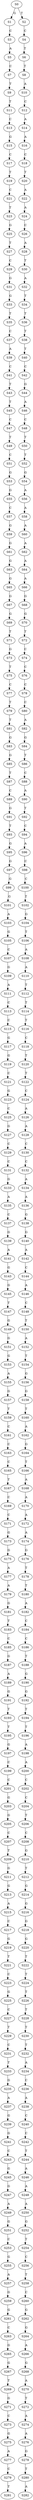 strict digraph  {
	S0 -> S1 [ label = G ];
	S0 -> S2 [ label = T ];
	S1 -> S3 [ label = C ];
	S2 -> S4 [ label = C ];
	S3 -> S5 [ label = A ];
	S4 -> S6 [ label = T ];
	S5 -> S7 [ label = C ];
	S6 -> S8 [ label = T ];
	S7 -> S9 [ label = T ];
	S8 -> S10 [ label = A ];
	S9 -> S11 [ label = T ];
	S10 -> S12 [ label = C ];
	S11 -> S13 [ label = C ];
	S12 -> S14 [ label = A ];
	S13 -> S15 [ label = G ];
	S14 -> S16 [ label = A ];
	S15 -> S17 [ label = C ];
	S16 -> S18 [ label = C ];
	S17 -> S19 [ label = T ];
	S18 -> S20 [ label = T ];
	S19 -> S21 [ label = C ];
	S20 -> S22 [ label = A ];
	S21 -> S23 [ label = T ];
	S22 -> S24 [ label = A ];
	S23 -> S25 [ label = G ];
	S24 -> S26 [ label = C ];
	S25 -> S27 [ label = T ];
	S26 -> S28 [ label = A ];
	S27 -> S29 [ label = C ];
	S28 -> S30 [ label = T ];
	S29 -> S31 [ label = G ];
	S30 -> S32 [ label = A ];
	S31 -> S33 [ label = G ];
	S32 -> S34 [ label = T ];
	S33 -> S35 [ label = T ];
	S34 -> S36 [ label = T ];
	S35 -> S37 [ label = C ];
	S36 -> S38 [ label = T ];
	S37 -> S39 [ label = A ];
	S38 -> S40 [ label = T ];
	S39 -> S41 [ label = C ];
	S40 -> S42 [ label = C ];
	S41 -> S43 [ label = T ];
	S42 -> S44 [ label = G ];
	S43 -> S45 [ label = T ];
	S44 -> S46 [ label = A ];
	S45 -> S47 [ label = C ];
	S46 -> S48 [ label = C ];
	S47 -> S49 [ label = T ];
	S48 -> S50 [ label = T ];
	S49 -> S51 [ label = C ];
	S50 -> S52 [ label = T ];
	S51 -> S53 [ label = G ];
	S52 -> S54 [ label = G ];
	S53 -> S55 [ label = G ];
	S54 -> S56 [ label = A ];
	S55 -> S57 [ label = C ];
	S56 -> S58 [ label = A ];
	S57 -> S59 [ label = G ];
	S58 -> S60 [ label = A ];
	S59 -> S61 [ label = G ];
	S60 -> S62 [ label = A ];
	S61 -> S63 [ label = G ];
	S62 -> S64 [ label = A ];
	S63 -> S65 [ label = G ];
	S64 -> S66 [ label = A ];
	S65 -> S67 [ label = G ];
	S66 -> S68 [ label = G ];
	S67 -> S69 [ label = G ];
	S68 -> S70 [ label = G ];
	S69 -> S71 [ label = T ];
	S70 -> S72 [ label = T ];
	S71 -> S73 [ label = G ];
	S72 -> S74 [ label = C ];
	S73 -> S75 [ label = T ];
	S74 -> S76 [ label = C ];
	S75 -> S77 [ label = C ];
	S76 -> S78 [ label = C ];
	S77 -> S79 [ label = T ];
	S78 -> S80 [ label = C ];
	S79 -> S81 [ label = T ];
	S80 -> S82 [ label = A ];
	S81 -> S83 [ label = G ];
	S82 -> S84 [ label = G ];
	S83 -> S85 [ label = G ];
	S84 -> S86 [ label = T ];
	S85 -> S87 [ label = T ];
	S86 -> S88 [ label = C ];
	S87 -> S89 [ label = C ];
	S88 -> S90 [ label = A ];
	S89 -> S91 [ label = G ];
	S90 -> S92 [ label = T ];
	S91 -> S93 [ label = T ];
	S92 -> S94 [ label = C ];
	S93 -> S95 [ label = G ];
	S94 -> S96 [ label = A ];
	S95 -> S97 [ label = G ];
	S96 -> S98 [ label = C ];
	S97 -> S99 [ label = G ];
	S98 -> S100 [ label = C ];
	S99 -> S101 [ label = G ];
	S100 -> S102 [ label = T ];
	S101 -> S103 [ label = A ];
	S102 -> S104 [ label = G ];
	S103 -> S105 [ label = G ];
	S104 -> S106 [ label = T ];
	S105 -> S107 [ label = C ];
	S106 -> S108 [ label = A ];
	S107 -> S109 [ label = G ];
	S108 -> S110 [ label = A ];
	S109 -> S111 [ label = A ];
	S110 -> S112 [ label = T ];
	S111 -> S113 [ label = C ];
	S112 -> S114 [ label = T ];
	S113 -> S115 [ label = C ];
	S114 -> S116 [ label = T ];
	S115 -> S117 [ label = G ];
	S116 -> S118 [ label = C ];
	S117 -> S119 [ label = G ];
	S118 -> S120 [ label = T ];
	S119 -> S121 [ label = C ];
	S120 -> S122 [ label = T ];
	S121 -> S123 [ label = G ];
	S122 -> S124 [ label = C ];
	S123 -> S125 [ label = C ];
	S124 -> S126 [ label = A ];
	S125 -> S127 [ label = G ];
	S126 -> S128 [ label = A ];
	S127 -> S129 [ label = C ];
	S128 -> S130 [ label = C ];
	S129 -> S131 [ label = C ];
	S130 -> S132 [ label = C ];
	S131 -> S133 [ label = G ];
	S132 -> S134 [ label = A ];
	S133 -> S135 [ label = A ];
	S134 -> S136 [ label = A ];
	S135 -> S137 [ label = C ];
	S136 -> S138 [ label = G ];
	S137 -> S139 [ label = G ];
	S138 -> S140 [ label = G ];
	S139 -> S141 [ label = A ];
	S140 -> S142 [ label = A ];
	S141 -> S143 [ label = G ];
	S142 -> S144 [ label = C ];
	S143 -> S145 [ label = G ];
	S144 -> S146 [ label = A ];
	S145 -> S147 [ label = T ];
	S146 -> S148 [ label = C ];
	S147 -> S149 [ label = G ];
	S148 -> S150 [ label = T ];
	S149 -> S151 [ label = G ];
	S150 -> S152 [ label = A ];
	S151 -> S153 [ label = G ];
	S152 -> S154 [ label = T ];
	S153 -> S155 [ label = A ];
	S154 -> S156 [ label = G ];
	S155 -> S157 [ label = G ];
	S156 -> S158 [ label = G ];
	S157 -> S159 [ label = T ];
	S158 -> S160 [ label = T ];
	S159 -> S161 [ label = C ];
	S160 -> S162 [ label = A ];
	S161 -> S163 [ label = C ];
	S162 -> S164 [ label = G ];
	S163 -> S165 [ label = C ];
	S164 -> S166 [ label = T ];
	S165 -> S167 [ label = T ];
	S166 -> S168 [ label = A ];
	S167 -> S169 [ label = C ];
	S168 -> S170 [ label = A ];
	S169 -> S171 [ label = C ];
	S170 -> S172 [ label = A ];
	S171 -> S173 [ label = G ];
	S172 -> S174 [ label = A ];
	S173 -> S175 [ label = G ];
	S174 -> S176 [ label = G ];
	S175 -> S177 [ label = A ];
	S176 -> S178 [ label = T ];
	S177 -> S179 [ label = A ];
	S178 -> S180 [ label = T ];
	S179 -> S181 [ label = G ];
	S180 -> S182 [ label = A ];
	S181 -> S183 [ label = T ];
	S182 -> S184 [ label = C ];
	S183 -> S185 [ label = C ];
	S184 -> S186 [ label = C ];
	S185 -> S187 [ label = G ];
	S186 -> S188 [ label = T ];
	S187 -> S189 [ label = A ];
	S188 -> S190 [ label = G ];
	S189 -> S191 [ label = G ];
	S190 -> S192 [ label = G ];
	S191 -> S193 [ label = T ];
	S192 -> S194 [ label = T ];
	S193 -> S195 [ label = T ];
	S194 -> S196 [ label = T ];
	S195 -> S197 [ label = G ];
	S196 -> S198 [ label = A ];
	S197 -> S199 [ label = C ];
	S198 -> S200 [ label = A ];
	S199 -> S201 [ label = C ];
	S200 -> S202 [ label = C ];
	S201 -> S203 [ label = G ];
	S202 -> S204 [ label = C ];
	S203 -> S205 [ label = G ];
	S204 -> S206 [ label = T ];
	S205 -> S207 [ label = C ];
	S206 -> S208 [ label = C ];
	S207 -> S209 [ label = T ];
	S208 -> S210 [ label = G ];
	S209 -> S211 [ label = G ];
	S210 -> S212 [ label = T ];
	S211 -> S213 [ label = G ];
	S212 -> S214 [ label = G ];
	S213 -> S215 [ label = A ];
	S214 -> S216 [ label = G ];
	S215 -> S217 [ label = C ];
	S216 -> S218 [ label = G ];
	S217 -> S219 [ label = G ];
	S218 -> S220 [ label = G ];
	S219 -> S221 [ label = T ];
	S220 -> S222 [ label = T ];
	S221 -> S223 [ label = C ];
	S222 -> S224 [ label = T ];
	S223 -> S225 [ label = G ];
	S224 -> S226 [ label = T ];
	S225 -> S227 [ label = C ];
	S226 -> S228 [ label = T ];
	S227 -> S229 [ label = T ];
	S228 -> S230 [ label = T ];
	S229 -> S231 [ label = C ];
	S230 -> S232 [ label = T ];
	S231 -> S233 [ label = T ];
	S232 -> S234 [ label = A ];
	S233 -> S235 [ label = G ];
	S234 -> S236 [ label = C ];
	S235 -> S237 [ label = A ];
	S236 -> S238 [ label = A ];
	S237 -> S239 [ label = G ];
	S238 -> S240 [ label = C ];
	S239 -> S241 [ label = G ];
	S240 -> S242 [ label = C ];
	S241 -> S243 [ label = C ];
	S242 -> S244 [ label = T ];
	S243 -> S245 [ label = G ];
	S244 -> S246 [ label = A ];
	S245 -> S247 [ label = G ];
	S246 -> S248 [ label = A ];
	S247 -> S249 [ label = A ];
	S248 -> S250 [ label = A ];
	S249 -> S251 [ label = G ];
	S250 -> S252 [ label = G ];
	S251 -> S253 [ label = C ];
	S252 -> S254 [ label = T ];
	S253 -> S255 [ label = G ];
	S254 -> S256 [ label = C ];
	S255 -> S257 [ label = A ];
	S256 -> S258 [ label = T ];
	S257 -> S259 [ label = G ];
	S258 -> S260 [ label = C ];
	S259 -> S261 [ label = G ];
	S260 -> S262 [ label = G ];
	S261 -> S263 [ label = C ];
	S262 -> S264 [ label = G ];
	S263 -> S265 [ label = G ];
	S264 -> S266 [ label = A ];
	S265 -> S267 [ label = G ];
	S266 -> S268 [ label = G ];
	S267 -> S269 [ label = T ];
	S268 -> S270 [ label = A ];
	S269 -> S271 [ label = G ];
	S270 -> S272 [ label = T ];
	S271 -> S273 [ label = C ];
	S272 -> S274 [ label = A ];
	S273 -> S275 [ label = G ];
	S274 -> S276 [ label = A ];
	S275 -> S277 [ label = A ];
	S276 -> S278 [ label = G ];
	S277 -> S279 [ label = C ];
	S278 -> S280 [ label = T ];
	S279 -> S281 [ label = T ];
	S280 -> S282 [ label = A ];
}
